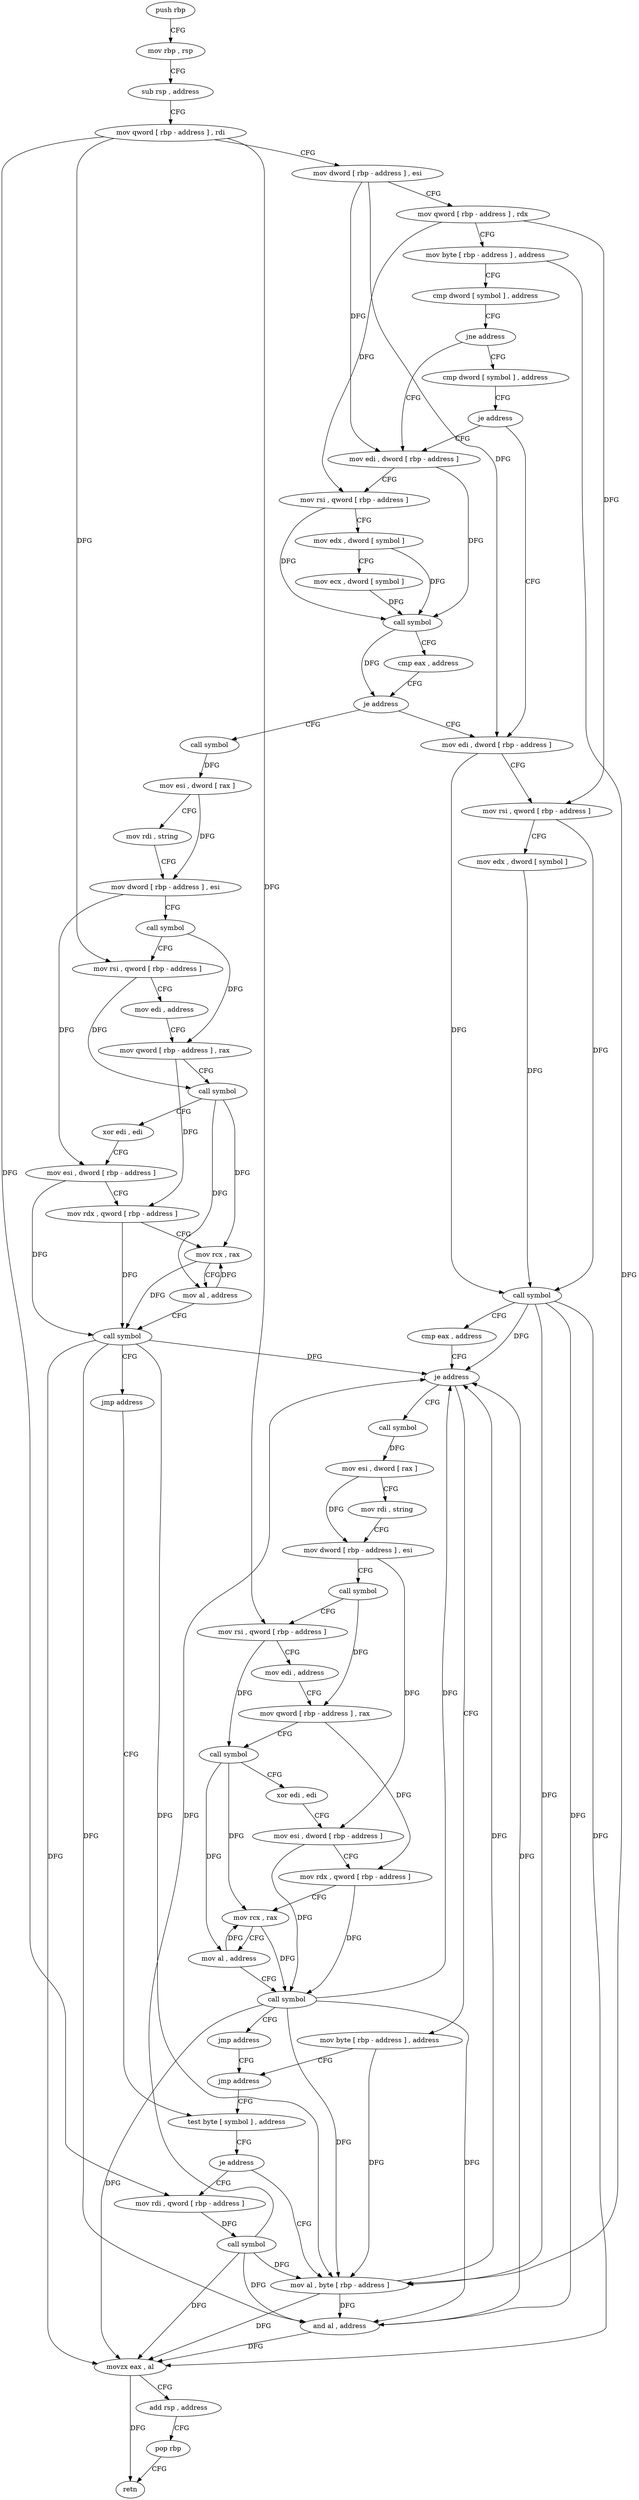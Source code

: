 digraph "func" {
"4214400" [label = "push rbp" ]
"4214401" [label = "mov rbp , rsp" ]
"4214404" [label = "sub rsp , address" ]
"4214408" [label = "mov qword [ rbp - address ] , rdi" ]
"4214412" [label = "mov dword [ rbp - address ] , esi" ]
"4214415" [label = "mov qword [ rbp - address ] , rdx" ]
"4214419" [label = "mov byte [ rbp - address ] , address" ]
"4214423" [label = "cmp dword [ symbol ] , address" ]
"4214431" [label = "jne address" ]
"4214451" [label = "mov edi , dword [ rbp - address ]" ]
"4214437" [label = "cmp dword [ symbol ] , address" ]
"4214454" [label = "mov rsi , qword [ rbp - address ]" ]
"4214458" [label = "mov edx , dword [ symbol ]" ]
"4214465" [label = "mov ecx , dword [ symbol ]" ]
"4214472" [label = "call symbol" ]
"4214477" [label = "cmp eax , address" ]
"4214480" [label = "je address" ]
"4214553" [label = "mov edi , dword [ rbp - address ]" ]
"4214486" [label = "call symbol" ]
"4214445" [label = "je address" ]
"4214556" [label = "mov rsi , qword [ rbp - address ]" ]
"4214560" [label = "mov edx , dword [ symbol ]" ]
"4214567" [label = "call symbol" ]
"4214572" [label = "cmp eax , address" ]
"4214575" [label = "je address" ]
"4214648" [label = "mov byte [ rbp - address ] , address" ]
"4214581" [label = "call symbol" ]
"4214491" [label = "mov esi , dword [ rax ]" ]
"4214493" [label = "mov rdi , string" ]
"4214503" [label = "mov dword [ rbp - address ] , esi" ]
"4214506" [label = "call symbol" ]
"4214511" [label = "mov rsi , qword [ rbp - address ]" ]
"4214515" [label = "mov edi , address" ]
"4214520" [label = "mov qword [ rbp - address ] , rax" ]
"4214524" [label = "call symbol" ]
"4214529" [label = "xor edi , edi" ]
"4214531" [label = "mov esi , dword [ rbp - address ]" ]
"4214534" [label = "mov rdx , qword [ rbp - address ]" ]
"4214538" [label = "mov rcx , rax" ]
"4214541" [label = "mov al , address" ]
"4214543" [label = "call symbol" ]
"4214548" [label = "jmp address" ]
"4214657" [label = "test byte [ symbol ] , address" ]
"4214652" [label = "jmp address" ]
"4214586" [label = "mov esi , dword [ rax ]" ]
"4214588" [label = "mov rdi , string" ]
"4214598" [label = "mov dword [ rbp - address ] , esi" ]
"4214601" [label = "call symbol" ]
"4214606" [label = "mov rsi , qword [ rbp - address ]" ]
"4214610" [label = "mov edi , address" ]
"4214615" [label = "mov qword [ rbp - address ] , rax" ]
"4214619" [label = "call symbol" ]
"4214624" [label = "xor edi , edi" ]
"4214626" [label = "mov esi , dword [ rbp - address ]" ]
"4214629" [label = "mov rdx , qword [ rbp - address ]" ]
"4214633" [label = "mov rcx , rax" ]
"4214636" [label = "mov al , address" ]
"4214638" [label = "call symbol" ]
"4214643" [label = "jmp address" ]
"4214665" [label = "je address" ]
"4214680" [label = "mov al , byte [ rbp - address ]" ]
"4214671" [label = "mov rdi , qword [ rbp - address ]" ]
"4214683" [label = "and al , address" ]
"4214685" [label = "movzx eax , al" ]
"4214688" [label = "add rsp , address" ]
"4214692" [label = "pop rbp" ]
"4214693" [label = "retn" ]
"4214675" [label = "call symbol" ]
"4214400" -> "4214401" [ label = "CFG" ]
"4214401" -> "4214404" [ label = "CFG" ]
"4214404" -> "4214408" [ label = "CFG" ]
"4214408" -> "4214412" [ label = "CFG" ]
"4214408" -> "4214511" [ label = "DFG" ]
"4214408" -> "4214606" [ label = "DFG" ]
"4214408" -> "4214671" [ label = "DFG" ]
"4214412" -> "4214415" [ label = "CFG" ]
"4214412" -> "4214451" [ label = "DFG" ]
"4214412" -> "4214553" [ label = "DFG" ]
"4214415" -> "4214419" [ label = "CFG" ]
"4214415" -> "4214454" [ label = "DFG" ]
"4214415" -> "4214556" [ label = "DFG" ]
"4214419" -> "4214423" [ label = "CFG" ]
"4214419" -> "4214680" [ label = "DFG" ]
"4214423" -> "4214431" [ label = "CFG" ]
"4214431" -> "4214451" [ label = "CFG" ]
"4214431" -> "4214437" [ label = "CFG" ]
"4214451" -> "4214454" [ label = "CFG" ]
"4214451" -> "4214472" [ label = "DFG" ]
"4214437" -> "4214445" [ label = "CFG" ]
"4214454" -> "4214458" [ label = "CFG" ]
"4214454" -> "4214472" [ label = "DFG" ]
"4214458" -> "4214465" [ label = "CFG" ]
"4214458" -> "4214472" [ label = "DFG" ]
"4214465" -> "4214472" [ label = "DFG" ]
"4214472" -> "4214477" [ label = "CFG" ]
"4214472" -> "4214480" [ label = "DFG" ]
"4214477" -> "4214480" [ label = "CFG" ]
"4214480" -> "4214553" [ label = "CFG" ]
"4214480" -> "4214486" [ label = "CFG" ]
"4214553" -> "4214556" [ label = "CFG" ]
"4214553" -> "4214567" [ label = "DFG" ]
"4214486" -> "4214491" [ label = "DFG" ]
"4214445" -> "4214553" [ label = "CFG" ]
"4214445" -> "4214451" [ label = "CFG" ]
"4214556" -> "4214560" [ label = "CFG" ]
"4214556" -> "4214567" [ label = "DFG" ]
"4214560" -> "4214567" [ label = "DFG" ]
"4214567" -> "4214572" [ label = "CFG" ]
"4214567" -> "4214575" [ label = "DFG" ]
"4214567" -> "4214680" [ label = "DFG" ]
"4214567" -> "4214683" [ label = "DFG" ]
"4214567" -> "4214685" [ label = "DFG" ]
"4214572" -> "4214575" [ label = "CFG" ]
"4214575" -> "4214648" [ label = "CFG" ]
"4214575" -> "4214581" [ label = "CFG" ]
"4214648" -> "4214652" [ label = "CFG" ]
"4214648" -> "4214680" [ label = "DFG" ]
"4214581" -> "4214586" [ label = "DFG" ]
"4214491" -> "4214493" [ label = "CFG" ]
"4214491" -> "4214503" [ label = "DFG" ]
"4214493" -> "4214503" [ label = "CFG" ]
"4214503" -> "4214506" [ label = "CFG" ]
"4214503" -> "4214531" [ label = "DFG" ]
"4214506" -> "4214511" [ label = "CFG" ]
"4214506" -> "4214520" [ label = "DFG" ]
"4214511" -> "4214515" [ label = "CFG" ]
"4214511" -> "4214524" [ label = "DFG" ]
"4214515" -> "4214520" [ label = "CFG" ]
"4214520" -> "4214524" [ label = "CFG" ]
"4214520" -> "4214534" [ label = "DFG" ]
"4214524" -> "4214529" [ label = "CFG" ]
"4214524" -> "4214538" [ label = "DFG" ]
"4214524" -> "4214541" [ label = "DFG" ]
"4214529" -> "4214531" [ label = "CFG" ]
"4214531" -> "4214534" [ label = "CFG" ]
"4214531" -> "4214543" [ label = "DFG" ]
"4214534" -> "4214538" [ label = "CFG" ]
"4214534" -> "4214543" [ label = "DFG" ]
"4214538" -> "4214541" [ label = "CFG" ]
"4214538" -> "4214543" [ label = "DFG" ]
"4214541" -> "4214543" [ label = "CFG" ]
"4214541" -> "4214538" [ label = "DFG" ]
"4214543" -> "4214548" [ label = "CFG" ]
"4214543" -> "4214575" [ label = "DFG" ]
"4214543" -> "4214680" [ label = "DFG" ]
"4214543" -> "4214683" [ label = "DFG" ]
"4214543" -> "4214685" [ label = "DFG" ]
"4214548" -> "4214657" [ label = "CFG" ]
"4214657" -> "4214665" [ label = "CFG" ]
"4214652" -> "4214657" [ label = "CFG" ]
"4214586" -> "4214588" [ label = "CFG" ]
"4214586" -> "4214598" [ label = "DFG" ]
"4214588" -> "4214598" [ label = "CFG" ]
"4214598" -> "4214601" [ label = "CFG" ]
"4214598" -> "4214626" [ label = "DFG" ]
"4214601" -> "4214606" [ label = "CFG" ]
"4214601" -> "4214615" [ label = "DFG" ]
"4214606" -> "4214610" [ label = "CFG" ]
"4214606" -> "4214619" [ label = "DFG" ]
"4214610" -> "4214615" [ label = "CFG" ]
"4214615" -> "4214619" [ label = "CFG" ]
"4214615" -> "4214629" [ label = "DFG" ]
"4214619" -> "4214624" [ label = "CFG" ]
"4214619" -> "4214633" [ label = "DFG" ]
"4214619" -> "4214636" [ label = "DFG" ]
"4214624" -> "4214626" [ label = "CFG" ]
"4214626" -> "4214629" [ label = "CFG" ]
"4214626" -> "4214638" [ label = "DFG" ]
"4214629" -> "4214633" [ label = "CFG" ]
"4214629" -> "4214638" [ label = "DFG" ]
"4214633" -> "4214636" [ label = "CFG" ]
"4214633" -> "4214638" [ label = "DFG" ]
"4214636" -> "4214638" [ label = "CFG" ]
"4214636" -> "4214633" [ label = "DFG" ]
"4214638" -> "4214643" [ label = "CFG" ]
"4214638" -> "4214575" [ label = "DFG" ]
"4214638" -> "4214680" [ label = "DFG" ]
"4214638" -> "4214683" [ label = "DFG" ]
"4214638" -> "4214685" [ label = "DFG" ]
"4214643" -> "4214652" [ label = "CFG" ]
"4214665" -> "4214680" [ label = "CFG" ]
"4214665" -> "4214671" [ label = "CFG" ]
"4214680" -> "4214683" [ label = "DFG" ]
"4214680" -> "4214575" [ label = "DFG" ]
"4214680" -> "4214685" [ label = "DFG" ]
"4214671" -> "4214675" [ label = "DFG" ]
"4214683" -> "4214685" [ label = "DFG" ]
"4214683" -> "4214575" [ label = "DFG" ]
"4214685" -> "4214688" [ label = "CFG" ]
"4214685" -> "4214693" [ label = "DFG" ]
"4214688" -> "4214692" [ label = "CFG" ]
"4214692" -> "4214693" [ label = "CFG" ]
"4214675" -> "4214680" [ label = "DFG" ]
"4214675" -> "4214575" [ label = "DFG" ]
"4214675" -> "4214683" [ label = "DFG" ]
"4214675" -> "4214685" [ label = "DFG" ]
}
